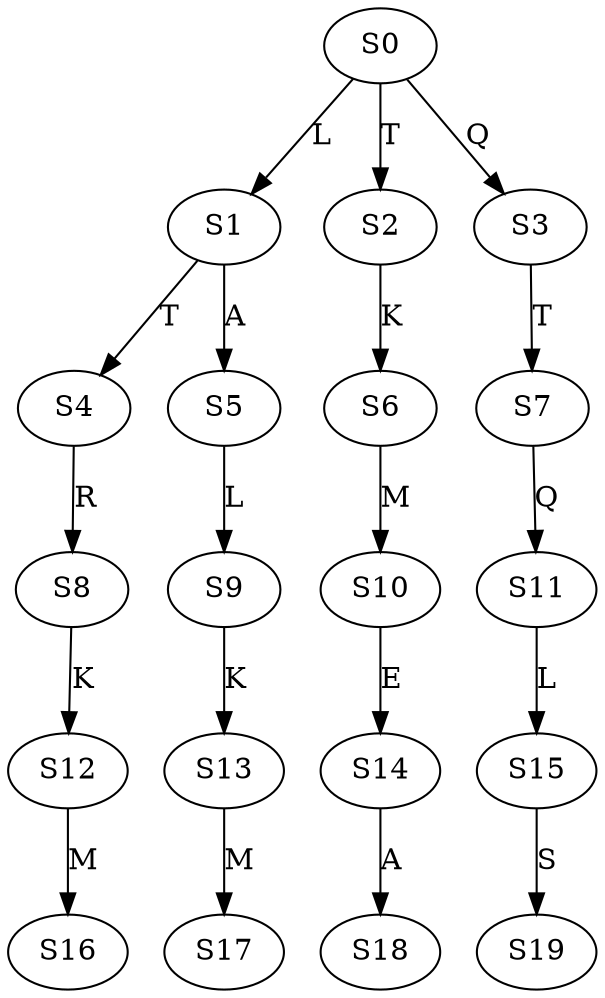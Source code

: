 strict digraph  {
	S0 -> S1 [ label = L ];
	S0 -> S2 [ label = T ];
	S0 -> S3 [ label = Q ];
	S1 -> S4 [ label = T ];
	S1 -> S5 [ label = A ];
	S2 -> S6 [ label = K ];
	S3 -> S7 [ label = T ];
	S4 -> S8 [ label = R ];
	S5 -> S9 [ label = L ];
	S6 -> S10 [ label = M ];
	S7 -> S11 [ label = Q ];
	S8 -> S12 [ label = K ];
	S9 -> S13 [ label = K ];
	S10 -> S14 [ label = E ];
	S11 -> S15 [ label = L ];
	S12 -> S16 [ label = M ];
	S13 -> S17 [ label = M ];
	S14 -> S18 [ label = A ];
	S15 -> S19 [ label = S ];
}
